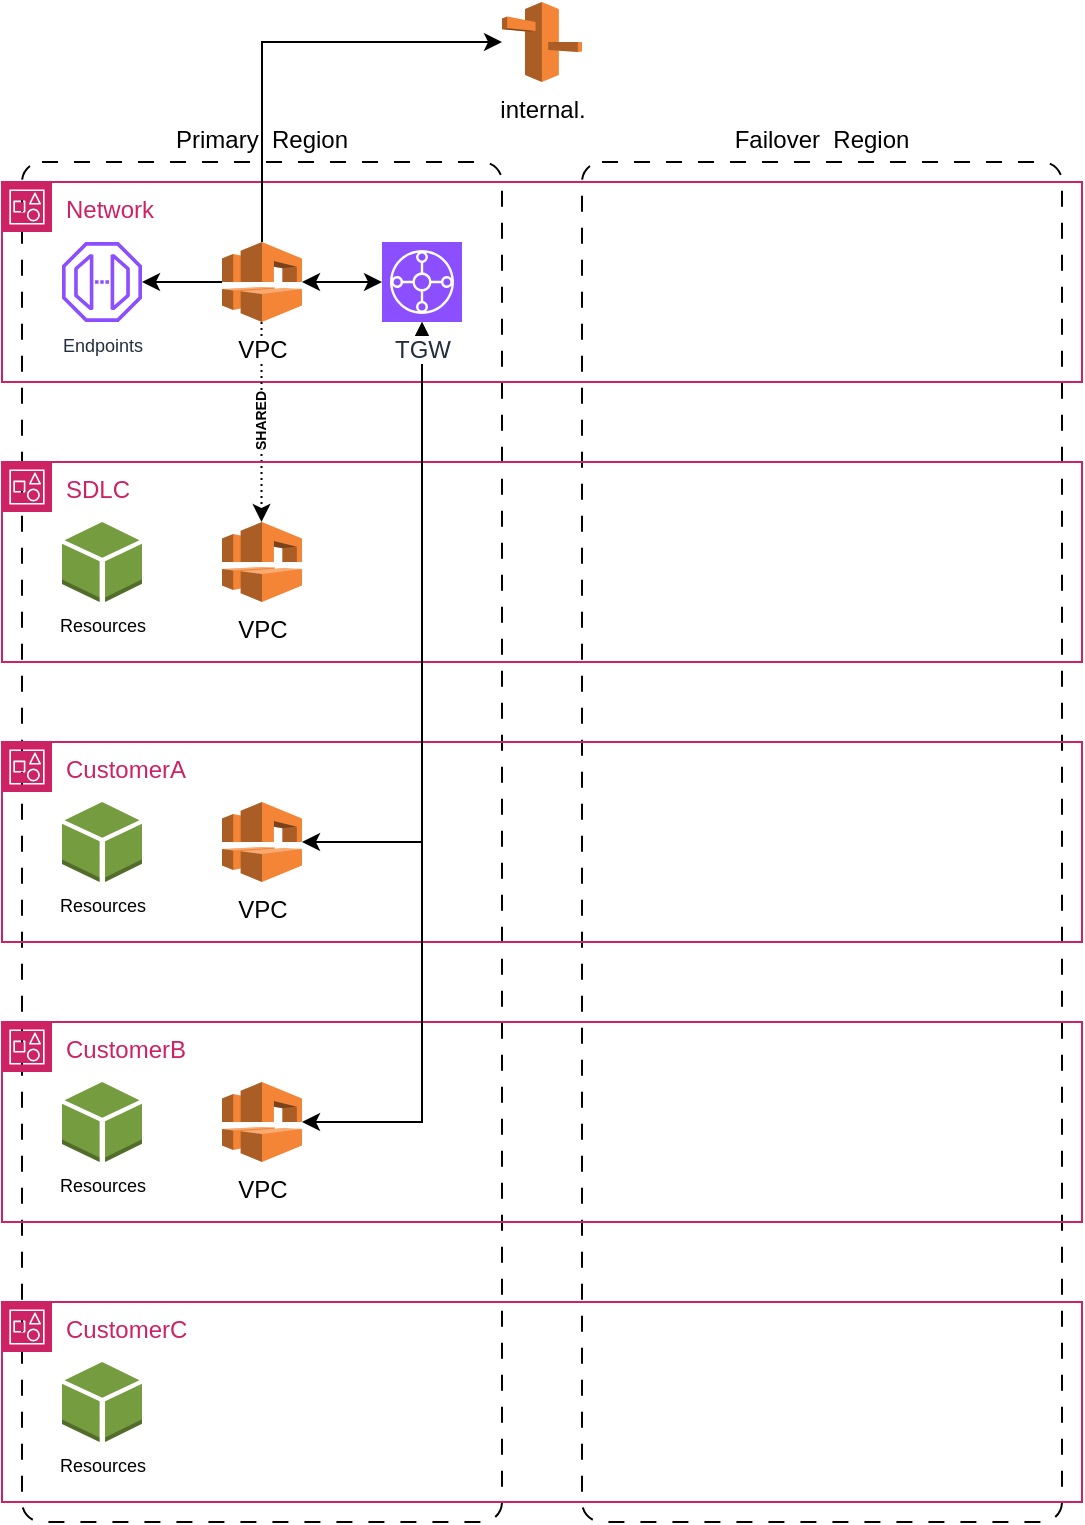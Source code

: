 <mxfile version="24.8.3">
  <diagram name="Page-1" id="q0L0vgY91X1MrZuYyFTR">
    <mxGraphModel dx="2074" dy="1114" grid="1" gridSize="10" guides="1" tooltips="1" connect="1" arrows="1" fold="1" page="1" pageScale="1" pageWidth="850" pageHeight="1100" math="0" shadow="0">
      <root>
        <mxCell id="0" />
        <mxCell id="1" parent="0" />
        <mxCell id="aXm4uqC9tLMAgHZubwqG-28" value="Failover&amp;nbsp; Region" style="html=1;align=center;verticalAlign=top;rounded=1;absoluteArcSize=1;arcSize=20;dashed=1;whiteSpace=wrap;horizontal=1;spacingTop=-25;fillColor=none;labelBackgroundColor=default;dashPattern=8 8;" parent="1" vertex="1">
          <mxGeometry x="330" y="120" width="240" height="680" as="geometry" />
        </mxCell>
        <mxCell id="aXm4uqC9tLMAgHZubwqG-27" value="Primary&amp;nbsp; Region" style="html=1;align=center;verticalAlign=top;rounded=1;absoluteArcSize=1;arcSize=20;dashed=1;whiteSpace=wrap;horizontal=1;spacingTop=-25;fillColor=none;labelBackgroundColor=default;dashPattern=8 8;" parent="1" vertex="1">
          <mxGeometry x="50" y="120" width="240" height="680" as="geometry" />
        </mxCell>
        <mxCell id="aXm4uqC9tLMAgHZubwqG-30" value="Network" style="points=[[0,0],[0.25,0],[0.5,0],[0.75,0],[1,0],[1,0.25],[1,0.5],[1,0.75],[1,1],[0.75,1],[0.5,1],[0.25,1],[0,1],[0,0.75],[0,0.5],[0,0.25]];outlineConnect=0;gradientColor=none;html=1;whiteSpace=wrap;fontSize=12;fontStyle=0;container=1;pointerEvents=0;collapsible=0;recursiveResize=0;shape=mxgraph.aws4.group;grIcon=mxgraph.aws4.group_account;strokeColor=#CD2264;fillColor=none;verticalAlign=top;align=left;spacingLeft=30;fontColor=#CD2264;dashed=0;" parent="1" vertex="1">
          <mxGeometry x="40" y="130" width="540" height="100" as="geometry" />
        </mxCell>
        <mxCell id="aXm4uqC9tLMAgHZubwqG-62" value="SHARED" style="edgeStyle=orthogonalEdgeStyle;rounded=0;orthogonalLoop=1;jettySize=auto;html=1;entryX=0.5;entryY=0;entryDx=0;entryDy=0;entryPerimeter=0;dashed=1;horizontal=0;fontSize=7;dashPattern=1 2;fontStyle=1;labelBackgroundColor=default;" parent="aXm4uqC9tLMAgHZubwqG-30" edge="1">
          <mxGeometry relative="1" as="geometry">
            <mxPoint x="129.75" y="70" as="sourcePoint" />
            <mxPoint x="129.75" y="170" as="targetPoint" />
          </mxGeometry>
        </mxCell>
        <mxCell id="aXm4uqC9tLMAgHZubwqG-42" value="SDLC " style="points=[[0,0],[0.25,0],[0.5,0],[0.75,0],[1,0],[1,0.25],[1,0.5],[1,0.75],[1,1],[0.75,1],[0.5,1],[0.25,1],[0,1],[0,0.75],[0,0.5],[0,0.25]];outlineConnect=0;gradientColor=none;html=1;whiteSpace=wrap;fontSize=12;fontStyle=0;container=1;pointerEvents=0;collapsible=0;recursiveResize=0;shape=mxgraph.aws4.group;grIcon=mxgraph.aws4.group_account;strokeColor=#CD2264;fillColor=none;verticalAlign=top;align=left;spacingLeft=30;fontColor=#CD2264;dashed=0;" parent="1" vertex="1">
          <mxGeometry x="40" y="270" width="540" height="100" as="geometry" />
        </mxCell>
        <mxCell id="aXm4uqC9tLMAgHZubwqG-64" value="Resources" style="outlineConnect=0;dashed=0;verticalLabelPosition=bottom;verticalAlign=top;align=center;html=1;shape=mxgraph.aws3.resources;fillColor=#759C3E;gradientColor=none;fontSize=9;" parent="aXm4uqC9tLMAgHZubwqG-42" vertex="1">
          <mxGeometry x="30" y="30" width="40" height="40" as="geometry" />
        </mxCell>
        <mxCell id="aXm4uqC9tLMAgHZubwqG-45" value="CustomerA" style="points=[[0,0],[0.25,0],[0.5,0],[0.75,0],[1,0],[1,0.25],[1,0.5],[1,0.75],[1,1],[0.75,1],[0.5,1],[0.25,1],[0,1],[0,0.75],[0,0.5],[0,0.25]];outlineConnect=0;gradientColor=none;html=1;whiteSpace=wrap;fontSize=12;fontStyle=0;container=1;pointerEvents=0;collapsible=0;recursiveResize=0;shape=mxgraph.aws4.group;grIcon=mxgraph.aws4.group_account;strokeColor=#CD2264;fillColor=none;verticalAlign=top;align=left;spacingLeft=30;fontColor=#CD2264;dashed=0;" parent="1" vertex="1">
          <mxGeometry x="40" y="410" width="540" height="100" as="geometry" />
        </mxCell>
        <mxCell id="aXm4uqC9tLMAgHZubwqG-48" value="CustomerB" style="points=[[0,0],[0.25,0],[0.5,0],[0.75,0],[1,0],[1,0.25],[1,0.5],[1,0.75],[1,1],[0.75,1],[0.5,1],[0.25,1],[0,1],[0,0.75],[0,0.5],[0,0.25]];outlineConnect=0;gradientColor=none;html=1;whiteSpace=wrap;fontSize=12;fontStyle=0;container=1;pointerEvents=0;collapsible=0;recursiveResize=0;shape=mxgraph.aws4.group;grIcon=mxgraph.aws4.group_account;strokeColor=#CD2264;fillColor=none;verticalAlign=top;align=left;spacingLeft=30;fontColor=#CD2264;dashed=0;" parent="1" vertex="1">
          <mxGeometry x="40" y="550" width="540" height="100" as="geometry" />
        </mxCell>
        <mxCell id="aXm4uqC9tLMAgHZubwqG-50" value="CustomerC" style="points=[[0,0],[0.25,0],[0.5,0],[0.75,0],[1,0],[1,0.25],[1,0.5],[1,0.75],[1,1],[0.75,1],[0.5,1],[0.25,1],[0,1],[0,0.75],[0,0.5],[0,0.25]];outlineConnect=0;gradientColor=none;html=1;whiteSpace=wrap;fontSize=12;fontStyle=0;container=1;pointerEvents=0;collapsible=0;recursiveResize=0;shape=mxgraph.aws4.group;grIcon=mxgraph.aws4.group_account;strokeColor=#CD2264;fillColor=none;verticalAlign=top;align=left;spacingLeft=30;fontColor=#CD2264;dashed=0;" parent="1" vertex="1">
          <mxGeometry x="40" y="690" width="540" height="100" as="geometry" />
        </mxCell>
        <mxCell id="aXm4uqC9tLMAgHZubwqG-21" style="edgeStyle=orthogonalEdgeStyle;rounded=0;orthogonalLoop=1;jettySize=auto;html=1;exitX=0.5;exitY=0;exitDx=0;exitDy=0;exitPerimeter=0;" parent="1" source="aXm4uqC9tLMAgHZubwqG-2" target="aXm4uqC9tLMAgHZubwqG-18" edge="1">
          <mxGeometry relative="1" as="geometry">
            <mxPoint x="230" as="targetPoint" />
            <mxPoint x="169.97" y="50" as="sourcePoint" />
            <Array as="points">
              <mxPoint x="170" y="60" />
            </Array>
          </mxGeometry>
        </mxCell>
        <mxCell id="aXm4uqC9tLMAgHZubwqG-52" style="edgeStyle=orthogonalEdgeStyle;rounded=0;orthogonalLoop=1;jettySize=auto;html=1;entryX=0.5;entryY=1;entryDx=0;entryDy=0;entryPerimeter=0;startArrow=classic;startFill=1;" parent="1" source="aXm4uqC9tLMAgHZubwqG-43" target="aXm4uqC9tLMAgHZubwqG-4" edge="1">
          <mxGeometry relative="1" as="geometry" />
        </mxCell>
        <mxCell id="aXm4uqC9tLMAgHZubwqG-53" style="edgeStyle=orthogonalEdgeStyle;rounded=0;orthogonalLoop=1;jettySize=auto;html=1;entryX=0.5;entryY=1;entryDx=0;entryDy=0;entryPerimeter=0;startArrow=classic;startFill=1;" parent="1" source="aXm4uqC9tLMAgHZubwqG-46" target="aXm4uqC9tLMAgHZubwqG-4" edge="1">
          <mxGeometry relative="1" as="geometry" />
        </mxCell>
        <mxCell id="aXm4uqC9tLMAgHZubwqG-12" style="edgeStyle=orthogonalEdgeStyle;rounded=0;orthogonalLoop=1;jettySize=auto;html=1;" parent="1" source="aXm4uqC9tLMAgHZubwqG-2" target="aXm4uqC9tLMAgHZubwqG-11" edge="1">
          <mxGeometry relative="1" as="geometry" />
        </mxCell>
        <mxCell id="aXm4uqC9tLMAgHZubwqG-9" style="edgeStyle=orthogonalEdgeStyle;rounded=0;orthogonalLoop=1;jettySize=auto;html=1;entryX=0;entryY=0.5;entryDx=0;entryDy=0;entryPerimeter=0;startArrow=classic;startFill=1;" parent="1" source="aXm4uqC9tLMAgHZubwqG-2" target="aXm4uqC9tLMAgHZubwqG-4" edge="1">
          <mxGeometry relative="1" as="geometry" />
        </mxCell>
        <mxCell id="aXm4uqC9tLMAgHZubwqG-18" value="internal." style="outlineConnect=0;dashed=0;verticalLabelPosition=bottom;verticalAlign=top;align=center;html=1;shape=mxgraph.aws3.route_53;fillColor=#F58536;gradientColor=none;" parent="1" vertex="1">
          <mxGeometry x="290" y="40" width="40" height="40" as="geometry" />
        </mxCell>
        <mxCell id="aXm4uqC9tLMAgHZubwqG-2" value="VPC" style="outlineConnect=0;dashed=0;verticalLabelPosition=bottom;verticalAlign=top;align=center;html=1;shape=mxgraph.aws3.vpc;fillColor=#F58536;gradientColor=none;labelBackgroundColor=default;" parent="1" vertex="1">
          <mxGeometry x="150" y="160" width="40" height="40" as="geometry" />
        </mxCell>
        <mxCell id="aXm4uqC9tLMAgHZubwqG-4" value="TGW" style="sketch=0;points=[[0,0,0],[0.25,0,0],[0.5,0,0],[0.75,0,0],[1,0,0],[0,1,0],[0.25,1,0],[0.5,1,0],[0.75,1,0],[1,1,0],[0,0.25,0],[0,0.5,0],[0,0.75,0],[1,0.25,0],[1,0.5,0],[1,0.75,0]];outlineConnect=0;fontColor=#232F3E;fillColor=#8C4FFF;strokeColor=#ffffff;dashed=0;verticalLabelPosition=bottom;verticalAlign=top;align=center;html=1;fontSize=12;fontStyle=0;aspect=fixed;shape=mxgraph.aws4.resourceIcon;resIcon=mxgraph.aws4.transit_gateway;labelBackgroundColor=default;" parent="1" vertex="1">
          <mxGeometry x="230" y="160" width="40" height="40" as="geometry" />
        </mxCell>
        <mxCell id="aXm4uqC9tLMAgHZubwqG-11" value="Endpoints" style="sketch=0;outlineConnect=0;fontColor=#232F3E;gradientColor=none;fillColor=#8C4FFF;strokeColor=none;dashed=0;verticalLabelPosition=bottom;verticalAlign=top;align=center;html=1;fontSize=9;fontStyle=0;aspect=fixed;pointerEvents=1;shape=mxgraph.aws4.endpoint;labelBackgroundColor=default;" parent="1" vertex="1">
          <mxGeometry x="70" y="160" width="40" height="40" as="geometry" />
        </mxCell>
        <mxCell id="aXm4uqC9tLMAgHZubwqG-32" value="VPC" style="outlineConnect=0;dashed=0;verticalLabelPosition=bottom;verticalAlign=top;align=center;html=1;shape=mxgraph.aws3.vpc;fillColor=#F58536;gradientColor=none;labelBackgroundColor=default;" parent="1" vertex="1">
          <mxGeometry x="150" y="300" width="40" height="40" as="geometry" />
        </mxCell>
        <mxCell id="aXm4uqC9tLMAgHZubwqG-43" value="VPC" style="outlineConnect=0;dashed=0;verticalLabelPosition=bottom;verticalAlign=top;align=center;html=1;shape=mxgraph.aws3.vpc;fillColor=#F58536;gradientColor=none;labelBackgroundColor=default;" parent="1" vertex="1">
          <mxGeometry x="150" y="440" width="40" height="40" as="geometry" />
        </mxCell>
        <mxCell id="aXm4uqC9tLMAgHZubwqG-46" value="VPC" style="outlineConnect=0;dashed=0;verticalLabelPosition=bottom;verticalAlign=top;align=center;html=1;shape=mxgraph.aws3.vpc;fillColor=#F58536;gradientColor=none;labelBackgroundColor=default;" parent="1" vertex="1">
          <mxGeometry x="150" y="580" width="40" height="40" as="geometry" />
        </mxCell>
        <mxCell id="aXm4uqC9tLMAgHZubwqG-67" value="Resources" style="outlineConnect=0;dashed=0;verticalLabelPosition=bottom;verticalAlign=top;align=center;html=1;shape=mxgraph.aws3.resources;fillColor=#759C3E;gradientColor=none;fontSize=9;" parent="1" vertex="1">
          <mxGeometry x="70" y="440" width="40" height="40" as="geometry" />
        </mxCell>
        <mxCell id="aXm4uqC9tLMAgHZubwqG-69" value="Resources" style="outlineConnect=0;dashed=0;verticalLabelPosition=bottom;verticalAlign=top;align=center;html=1;shape=mxgraph.aws3.resources;fillColor=#759C3E;gradientColor=none;fontSize=9;" parent="1" vertex="1">
          <mxGeometry x="70" y="580" width="40" height="40" as="geometry" />
        </mxCell>
        <mxCell id="aXm4uqC9tLMAgHZubwqG-71" value="Resources" style="outlineConnect=0;dashed=0;verticalLabelPosition=bottom;verticalAlign=top;align=center;html=1;shape=mxgraph.aws3.resources;fillColor=#759C3E;gradientColor=none;fontSize=9;" parent="1" vertex="1">
          <mxGeometry x="70" y="720" width="40" height="40" as="geometry" />
        </mxCell>
      </root>
    </mxGraphModel>
  </diagram>
</mxfile>
